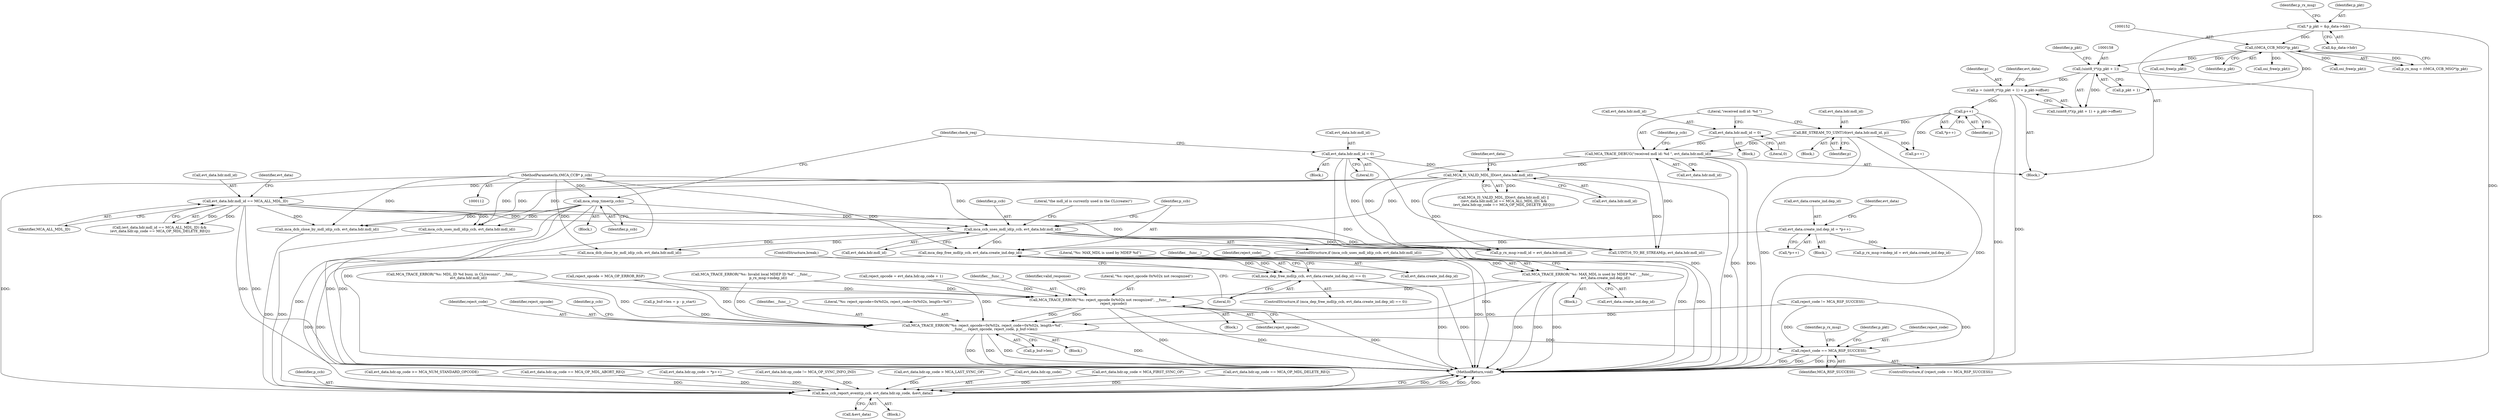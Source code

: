 digraph "0_Android_5216e6120160b28d76e9ee4dff9995e772647511@API" {
"1000525" [label="(Call,mca_dep_free_mdl(p_ccb, evt_data.create_ind.dep_id))"];
"1000504" [label="(Call,mca_ccb_uses_mdl_id(p_ccb, evt_data.hdr.mdl_id))"];
"1000345" [label="(Call,mca_stop_timer(p_ccb))"];
"1000113" [label="(MethodParameterIn,tMCA_CCB* p_ccb)"];
"1000423" [label="(Call,MCA_IS_VALID_MDL_ID(evt_data.hdr.mdl_id))"];
"1000395" [label="(Call,evt_data.hdr.mdl_id = 0)"];
"1000209" [label="(Call,MCA_TRACE_DEBUG(\"received mdl id: %d \", evt_data.hdr.mdl_id))"];
"1000190" [label="(Call,BE_STREAM_TO_UINT16(evt_data.hdr.mdl_id, p))"];
"1000172" [label="(Call,p++)"];
"1000154" [label="(Call,p = (uint8_t*)(p_pkt + 1) + p_pkt->offset)"];
"1000157" [label="(Call,(uint8_t*)(p_pkt + 1))"];
"1000151" [label="(Call,(tMCA_CCB_MSG*)p_pkt)"];
"1000117" [label="(Call,* p_pkt = &p_data->hdr)"];
"1000202" [label="(Call,evt_data.hdr.mdl_id = 0)"];
"1000430" [label="(Call,evt_data.hdr.mdl_id == MCA_ALL_MDL_ID)"];
"1000456" [label="(Call,evt_data.create_ind.dep_id = *p++)"];
"1000524" [label="(Call,mca_dep_free_mdl(p_ccb, evt_data.create_ind.dep_id) == 0)"];
"1000534" [label="(Call,MCA_TRACE_ERROR(\"%s: MAX_MDL is used by MDEP %d\", __func__,\n                                evt_data.create_ind.dep_id))"];
"1000675" [label="(Call,MCA_TRACE_ERROR(\"%s: reject_opcode 0x%02x not recognized\", __func__,\n                        reject_opcode))"];
"1000693" [label="(Call,MCA_TRACE_ERROR(\"%s: reject_opcode=0x%02x, reject_code=0x%02x, length=%d\",\n                      __func__, reject_opcode, reject_code, p_buf->len))"];
"1000711" [label="(Call,reject_code == MCA_RSP_SUCCESS)"];
"1000748" [label="(Call,mca_ccb_report_event(p_ccb, evt_data.hdr.op_code, &evt_data))"];
"1000219" [label="(Identifier,p_ccb)"];
"1000457" [label="(Call,evt_data.create_ind.dep_id)"];
"1000694" [label="(Literal,\"%s: reject_opcode=0x%02x, reject_code=0x%02x, length=%d\")"];
"1000129" [label="(Identifier,p_rx_msg)"];
"1000211" [label="(Call,evt_data.hdr.mdl_id)"];
"1000119" [label="(Call,&p_data->hdr)"];
"1000454" [label="(Block,)"];
"1000202" [label="(Call,evt_data.hdr.mdl_id = 0)"];
"1000436" [label="(Identifier,MCA_ALL_MDL_ID)"];
"1000208" [label="(Literal,0)"];
"1000524" [label="(Call,mca_dep_free_mdl(p_ccb, evt_data.create_ind.dep_id) == 0)"];
"1000422" [label="(Call,MCA_IS_VALID_MDL_ID(evt_data.hdr.mdl_id) ||\n ((evt_data.hdr.mdl_id == MCA_ALL_MDL_ID) &&\n (evt_data.hdr.op_code == MCA_OP_MDL_DELETE_REQ)))"];
"1000392" [label="(Call,reject_opcode = MCA_OP_ERROR_RSP)"];
"1000533" [label="(Block,)"];
"1000749" [label="(Identifier,p_ccb)"];
"1000527" [label="(Call,evt_data.create_ind.dep_id)"];
"1000556" [label="(Call,MCA_TRACE_ERROR(\"%s: MDL_ID %d busy, in CL(reconn)\", __func__,\n                              evt_data.hdr.mdl_id))"];
"1000431" [label="(Call,evt_data.hdr.mdl_id)"];
"1000210" [label="(Literal,\"received mdl id: %d \")"];
"1000514" [label="(Call,mca_dcb_close_by_mdl_id(p_ccb, evt_data.hdr.mdl_id))"];
"1000678" [label="(Identifier,reject_opcode)"];
"1000155" [label="(Identifier,p)"];
"1000758" [label="(Call,osi_free(p_pkt))"];
"1000346" [label="(Identifier,p_ccb)"];
"1000588" [label="(Call,reject_code != MCA_RSP_SUCCESS)"];
"1000174" [label="(Call,reject_opcode = evt_data.hdr.op_code + 1)"];
"1000755" [label="(Call,&evt_data)"];
"1000209" [label="(Call,MCA_TRACE_DEBUG(\"received mdl id: %d \", evt_data.hdr.mdl_id))"];
"1000677" [label="(Identifier,__func__)"];
"1000697" [label="(Identifier,reject_code)"];
"1000493" [label="(Call,MCA_TRACE_ERROR(\"%s: Invalid local MDEP ID %d\", __func__,\n                              p_rx_msg->mdep_id))"];
"1000154" [label="(Call,p = (uint8_t*)(p_pkt + 1) + p_pkt->offset)"];
"1000151" [label="(Call,(tMCA_CCB_MSG*)p_pkt)"];
"1000306" [label="(Block,)"];
"1000675" [label="(Call,MCA_TRACE_ERROR(\"%s: reject_opcode 0x%02x not recognized\", __func__,\n                        reject_opcode))"];
"1000118" [label="(Identifier,p_pkt)"];
"1000534" [label="(Call,MCA_TRACE_ERROR(\"%s: MAX_MDL is used by MDEP %d\", __func__,\n                                evt_data.create_ind.dep_id))"];
"1000149" [label="(Call,p_rx_msg = (tMCA_CCB_MSG*)p_pkt)"];
"1000760" [label="(MethodReturn,void)"];
"1000713" [label="(Identifier,MCA_RSP_SUCCESS)"];
"1000696" [label="(Identifier,reject_opcode)"];
"1000748" [label="(Call,mca_ccb_report_event(p_ccb, evt_data.hdr.op_code, &evt_data))"];
"1000545" [label="(ControlStructure,break;)"];
"1000345" [label="(Call,mca_stop_timer(p_ccb))"];
"1000172" [label="(Call,p++)"];
"1000401" [label="(Literal,0)"];
"1000115" [label="(Block,)"];
"1000173" [label="(Identifier,p)"];
"1000536" [label="(Identifier,__func__)"];
"1000370" [label="(Call,evt_data.hdr.op_code >= MCA_NUM_STANDARD_OPCODE)"];
"1000703" [label="(Identifier,p_ccb)"];
"1000717" [label="(Identifier,p_rx_msg)"];
"1000513" [label="(Literal,\"the mdl_id is currently used in the CL(create)\")"];
"1000714" [label="(Block,)"];
"1000686" [label="(Call,p_buf->len = p - p_start)"];
"1000642" [label="(Block,)"];
"1000232" [label="(Call,evt_data.hdr.op_code == MCA_OP_MDL_ABORT_REQ)"];
"1000440" [label="(Identifier,evt_data)"];
"1000113" [label="(MethodParameterIn,tMCA_CCB* p_ccb)"];
"1000741" [label="(Call,osi_free(p_pkt))"];
"1000698" [label="(Call,p_buf->len)"];
"1000526" [label="(Identifier,p_ccb)"];
"1000463" [label="(Call,p++)"];
"1000165" [label="(Call,evt_data.hdr.op_code = *p++)"];
"1000468" [label="(Identifier,evt_data)"];
"1000648" [label="(Call,UINT16_TO_BE_STREAM(p, evt_data.hdr.mdl_id))"];
"1000537" [label="(Call,evt_data.create_ind.dep_id)"];
"1000591" [label="(Call,evt_data.hdr.op_code != MCA_OP_SYNC_INFO_IND)"];
"1000423" [label="(Call,MCA_IS_VALID_MDL_ID(evt_data.hdr.mdl_id))"];
"1000159" [label="(Call,p_pkt + 1)"];
"1000759" [label="(Identifier,p_pkt)"];
"1000156" [label="(Call,(uint8_t*)(p_pkt + 1) + p_pkt->offset)"];
"1000504" [label="(Call,mca_ccb_uses_mdl_id(p_ccb, evt_data.hdr.mdl_id))"];
"1000171" [label="(Call,*p++)"];
"1000189" [label="(Block,)"];
"1000710" [label="(ControlStructure,if (reject_code == MCA_RSP_SUCCESS))"];
"1000525" [label="(Call,mca_dep_free_mdl(p_ccb, evt_data.create_ind.dep_id))"];
"1000503" [label="(ControlStructure,if (mca_ccb_uses_mdl_id(p_ccb, evt_data.hdr.mdl_id)))"];
"1000117" [label="(Call,* p_pkt = &p_data->hdr)"];
"1000384" [label="(Call,evt_data.hdr.op_code > MCA_LAST_SYNC_OP)"];
"1000456" [label="(Call,evt_data.create_ind.dep_id = *p++)"];
"1000168" [label="(Identifier,evt_data)"];
"1000474" [label="(Call,p_rx_msg->mdep_id = evt_data.create_ind.dep_id)"];
"1000750" [label="(Call,evt_data.hdr.op_code)"];
"1000430" [label="(Call,evt_data.hdr.mdl_id == MCA_ALL_MDL_ID)"];
"1000191" [label="(Call,evt_data.hdr.mdl_id)"];
"1000506" [label="(Call,evt_data.hdr.mdl_id)"];
"1000190" [label="(Call,BE_STREAM_TO_UINT16(evt_data.hdr.mdl_id, p))"];
"1000535" [label="(Literal,\"%s: MAX_MDL is used by MDEP %d\")"];
"1000377" [label="(Call,evt_data.hdr.op_code < MCA_FIRST_SYNC_OP)"];
"1000396" [label="(Call,evt_data.hdr.mdl_id)"];
"1000153" [label="(Identifier,p_pkt)"];
"1000505" [label="(Identifier,p_ccb)"];
"1000711" [label="(Call,reject_code == MCA_RSP_SUCCESS)"];
"1000543" [label="(Identifier,reject_code)"];
"1000424" [label="(Call,evt_data.hdr.mdl_id)"];
"1000680" [label="(Identifier,valid_response)"];
"1000676" [label="(Literal,\"%s: reject_opcode 0x%02x not recognized\")"];
"1000685" [label="(Block,)"];
"1000724" [label="(Call,p_rx_msg->mdl_id = evt_data.hdr.mdl_id)"];
"1000693" [label="(Call,MCA_TRACE_ERROR(\"%s: reject_opcode=0x%02x, reject_code=0x%02x, length=%d\",\n                      __func__, reject_opcode, reject_code, p_buf->len))"];
"1000163" [label="(Identifier,p_pkt)"];
"1000532" [label="(Literal,0)"];
"1000349" [label="(Call,osi_free(p_pkt))"];
"1000695" [label="(Identifier,__func__)"];
"1000462" [label="(Call,*p++)"];
"1000203" [label="(Call,evt_data.hdr.mdl_id)"];
"1000437" [label="(Call,evt_data.hdr.op_code == MCA_OP_MDL_DELETE_REQ)"];
"1000712" [label="(Identifier,reject_code)"];
"1000395" [label="(Call,evt_data.hdr.mdl_id = 0)"];
"1000157" [label="(Call,(uint8_t*)(p_pkt + 1))"];
"1000548" [label="(Call,mca_ccb_uses_mdl_id(p_ccb, evt_data.hdr.mdl_id))"];
"1000411" [label="(Identifier,check_req)"];
"1000574" [label="(Call,mca_dcb_close_by_mdl_id(p_ccb, evt_data.hdr.mdl_id))"];
"1000433" [label="(Identifier,evt_data)"];
"1000198" [label="(Block,)"];
"1000429" [label="(Call,(evt_data.hdr.mdl_id == MCA_ALL_MDL_ID) &&\n (evt_data.hdr.op_code == MCA_OP_MDL_DELETE_REQ))"];
"1000391" [label="(Block,)"];
"1000523" [label="(ControlStructure,if (mca_dep_free_mdl(p_ccb, evt_data.create_ind.dep_id) == 0))"];
"1000196" [label="(Identifier,p)"];
"1000525" -> "1000524"  [label="AST: "];
"1000525" -> "1000527"  [label="CFG: "];
"1000526" -> "1000525"  [label="AST: "];
"1000527" -> "1000525"  [label="AST: "];
"1000532" -> "1000525"  [label="CFG: "];
"1000525" -> "1000760"  [label="DDG: "];
"1000525" -> "1000760"  [label="DDG: "];
"1000525" -> "1000524"  [label="DDG: "];
"1000525" -> "1000524"  [label="DDG: "];
"1000504" -> "1000525"  [label="DDG: "];
"1000113" -> "1000525"  [label="DDG: "];
"1000456" -> "1000525"  [label="DDG: "];
"1000525" -> "1000534"  [label="DDG: "];
"1000525" -> "1000748"  [label="DDG: "];
"1000504" -> "1000503"  [label="AST: "];
"1000504" -> "1000506"  [label="CFG: "];
"1000505" -> "1000504"  [label="AST: "];
"1000506" -> "1000504"  [label="AST: "];
"1000513" -> "1000504"  [label="CFG: "];
"1000526" -> "1000504"  [label="CFG: "];
"1000504" -> "1000760"  [label="DDG: "];
"1000504" -> "1000760"  [label="DDG: "];
"1000345" -> "1000504"  [label="DDG: "];
"1000113" -> "1000504"  [label="DDG: "];
"1000423" -> "1000504"  [label="DDG: "];
"1000430" -> "1000504"  [label="DDG: "];
"1000504" -> "1000514"  [label="DDG: "];
"1000504" -> "1000514"  [label="DDG: "];
"1000504" -> "1000648"  [label="DDG: "];
"1000504" -> "1000724"  [label="DDG: "];
"1000345" -> "1000306"  [label="AST: "];
"1000345" -> "1000346"  [label="CFG: "];
"1000346" -> "1000345"  [label="AST: "];
"1000411" -> "1000345"  [label="CFG: "];
"1000345" -> "1000760"  [label="DDG: "];
"1000345" -> "1000760"  [label="DDG: "];
"1000113" -> "1000345"  [label="DDG: "];
"1000345" -> "1000548"  [label="DDG: "];
"1000345" -> "1000574"  [label="DDG: "];
"1000345" -> "1000748"  [label="DDG: "];
"1000113" -> "1000112"  [label="AST: "];
"1000113" -> "1000760"  [label="DDG: "];
"1000113" -> "1000514"  [label="DDG: "];
"1000113" -> "1000548"  [label="DDG: "];
"1000113" -> "1000574"  [label="DDG: "];
"1000113" -> "1000748"  [label="DDG: "];
"1000423" -> "1000422"  [label="AST: "];
"1000423" -> "1000424"  [label="CFG: "];
"1000424" -> "1000423"  [label="AST: "];
"1000433" -> "1000423"  [label="CFG: "];
"1000422" -> "1000423"  [label="CFG: "];
"1000423" -> "1000760"  [label="DDG: "];
"1000423" -> "1000422"  [label="DDG: "];
"1000395" -> "1000423"  [label="DDG: "];
"1000209" -> "1000423"  [label="DDG: "];
"1000423" -> "1000430"  [label="DDG: "];
"1000423" -> "1000548"  [label="DDG: "];
"1000423" -> "1000574"  [label="DDG: "];
"1000423" -> "1000648"  [label="DDG: "];
"1000423" -> "1000724"  [label="DDG: "];
"1000395" -> "1000391"  [label="AST: "];
"1000395" -> "1000401"  [label="CFG: "];
"1000396" -> "1000395"  [label="AST: "];
"1000401" -> "1000395"  [label="AST: "];
"1000411" -> "1000395"  [label="CFG: "];
"1000395" -> "1000760"  [label="DDG: "];
"1000395" -> "1000648"  [label="DDG: "];
"1000395" -> "1000724"  [label="DDG: "];
"1000209" -> "1000115"  [label="AST: "];
"1000209" -> "1000211"  [label="CFG: "];
"1000210" -> "1000209"  [label="AST: "];
"1000211" -> "1000209"  [label="AST: "];
"1000219" -> "1000209"  [label="CFG: "];
"1000209" -> "1000760"  [label="DDG: "];
"1000209" -> "1000760"  [label="DDG: "];
"1000190" -> "1000209"  [label="DDG: "];
"1000202" -> "1000209"  [label="DDG: "];
"1000209" -> "1000648"  [label="DDG: "];
"1000209" -> "1000724"  [label="DDG: "];
"1000190" -> "1000189"  [label="AST: "];
"1000190" -> "1000196"  [label="CFG: "];
"1000191" -> "1000190"  [label="AST: "];
"1000196" -> "1000190"  [label="AST: "];
"1000210" -> "1000190"  [label="CFG: "];
"1000190" -> "1000760"  [label="DDG: "];
"1000190" -> "1000760"  [label="DDG: "];
"1000172" -> "1000190"  [label="DDG: "];
"1000190" -> "1000463"  [label="DDG: "];
"1000172" -> "1000171"  [label="AST: "];
"1000172" -> "1000173"  [label="CFG: "];
"1000173" -> "1000172"  [label="AST: "];
"1000171" -> "1000172"  [label="CFG: "];
"1000172" -> "1000760"  [label="DDG: "];
"1000154" -> "1000172"  [label="DDG: "];
"1000172" -> "1000463"  [label="DDG: "];
"1000154" -> "1000115"  [label="AST: "];
"1000154" -> "1000156"  [label="CFG: "];
"1000155" -> "1000154"  [label="AST: "];
"1000156" -> "1000154"  [label="AST: "];
"1000168" -> "1000154"  [label="CFG: "];
"1000154" -> "1000760"  [label="DDG: "];
"1000157" -> "1000154"  [label="DDG: "];
"1000157" -> "1000156"  [label="AST: "];
"1000157" -> "1000159"  [label="CFG: "];
"1000158" -> "1000157"  [label="AST: "];
"1000159" -> "1000157"  [label="AST: "];
"1000163" -> "1000157"  [label="CFG: "];
"1000157" -> "1000760"  [label="DDG: "];
"1000157" -> "1000156"  [label="DDG: "];
"1000151" -> "1000157"  [label="DDG: "];
"1000151" -> "1000149"  [label="AST: "];
"1000151" -> "1000153"  [label="CFG: "];
"1000152" -> "1000151"  [label="AST: "];
"1000153" -> "1000151"  [label="AST: "];
"1000149" -> "1000151"  [label="CFG: "];
"1000151" -> "1000149"  [label="DDG: "];
"1000117" -> "1000151"  [label="DDG: "];
"1000151" -> "1000159"  [label="DDG: "];
"1000151" -> "1000349"  [label="DDG: "];
"1000151" -> "1000741"  [label="DDG: "];
"1000151" -> "1000758"  [label="DDG: "];
"1000117" -> "1000115"  [label="AST: "];
"1000117" -> "1000119"  [label="CFG: "];
"1000118" -> "1000117"  [label="AST: "];
"1000119" -> "1000117"  [label="AST: "];
"1000129" -> "1000117"  [label="CFG: "];
"1000117" -> "1000760"  [label="DDG: "];
"1000202" -> "1000198"  [label="AST: "];
"1000202" -> "1000208"  [label="CFG: "];
"1000203" -> "1000202"  [label="AST: "];
"1000208" -> "1000202"  [label="AST: "];
"1000210" -> "1000202"  [label="CFG: "];
"1000430" -> "1000429"  [label="AST: "];
"1000430" -> "1000436"  [label="CFG: "];
"1000431" -> "1000430"  [label="AST: "];
"1000436" -> "1000430"  [label="AST: "];
"1000440" -> "1000430"  [label="CFG: "];
"1000429" -> "1000430"  [label="CFG: "];
"1000430" -> "1000760"  [label="DDG: "];
"1000430" -> "1000760"  [label="DDG: "];
"1000430" -> "1000429"  [label="DDG: "];
"1000430" -> "1000429"  [label="DDG: "];
"1000430" -> "1000548"  [label="DDG: "];
"1000430" -> "1000574"  [label="DDG: "];
"1000430" -> "1000648"  [label="DDG: "];
"1000430" -> "1000724"  [label="DDG: "];
"1000456" -> "1000454"  [label="AST: "];
"1000456" -> "1000462"  [label="CFG: "];
"1000457" -> "1000456"  [label="AST: "];
"1000462" -> "1000456"  [label="AST: "];
"1000468" -> "1000456"  [label="CFG: "];
"1000456" -> "1000474"  [label="DDG: "];
"1000524" -> "1000523"  [label="AST: "];
"1000524" -> "1000532"  [label="CFG: "];
"1000532" -> "1000524"  [label="AST: "];
"1000535" -> "1000524"  [label="CFG: "];
"1000545" -> "1000524"  [label="CFG: "];
"1000524" -> "1000760"  [label="DDG: "];
"1000524" -> "1000760"  [label="DDG: "];
"1000534" -> "1000533"  [label="AST: "];
"1000534" -> "1000537"  [label="CFG: "];
"1000535" -> "1000534"  [label="AST: "];
"1000536" -> "1000534"  [label="AST: "];
"1000537" -> "1000534"  [label="AST: "];
"1000543" -> "1000534"  [label="CFG: "];
"1000534" -> "1000760"  [label="DDG: "];
"1000534" -> "1000760"  [label="DDG: "];
"1000534" -> "1000760"  [label="DDG: "];
"1000534" -> "1000675"  [label="DDG: "];
"1000534" -> "1000693"  [label="DDG: "];
"1000675" -> "1000642"  [label="AST: "];
"1000675" -> "1000678"  [label="CFG: "];
"1000676" -> "1000675"  [label="AST: "];
"1000677" -> "1000675"  [label="AST: "];
"1000678" -> "1000675"  [label="AST: "];
"1000680" -> "1000675"  [label="CFG: "];
"1000675" -> "1000760"  [label="DDG: "];
"1000675" -> "1000760"  [label="DDG: "];
"1000675" -> "1000760"  [label="DDG: "];
"1000493" -> "1000675"  [label="DDG: "];
"1000556" -> "1000675"  [label="DDG: "];
"1000392" -> "1000675"  [label="DDG: "];
"1000174" -> "1000675"  [label="DDG: "];
"1000675" -> "1000693"  [label="DDG: "];
"1000675" -> "1000693"  [label="DDG: "];
"1000693" -> "1000685"  [label="AST: "];
"1000693" -> "1000698"  [label="CFG: "];
"1000694" -> "1000693"  [label="AST: "];
"1000695" -> "1000693"  [label="AST: "];
"1000696" -> "1000693"  [label="AST: "];
"1000697" -> "1000693"  [label="AST: "];
"1000698" -> "1000693"  [label="AST: "];
"1000703" -> "1000693"  [label="CFG: "];
"1000693" -> "1000760"  [label="DDG: "];
"1000693" -> "1000760"  [label="DDG: "];
"1000693" -> "1000760"  [label="DDG: "];
"1000693" -> "1000760"  [label="DDG: "];
"1000493" -> "1000693"  [label="DDG: "];
"1000556" -> "1000693"  [label="DDG: "];
"1000392" -> "1000693"  [label="DDG: "];
"1000174" -> "1000693"  [label="DDG: "];
"1000588" -> "1000693"  [label="DDG: "];
"1000686" -> "1000693"  [label="DDG: "];
"1000693" -> "1000711"  [label="DDG: "];
"1000711" -> "1000710"  [label="AST: "];
"1000711" -> "1000713"  [label="CFG: "];
"1000712" -> "1000711"  [label="AST: "];
"1000713" -> "1000711"  [label="AST: "];
"1000717" -> "1000711"  [label="CFG: "];
"1000759" -> "1000711"  [label="CFG: "];
"1000711" -> "1000760"  [label="DDG: "];
"1000711" -> "1000760"  [label="DDG: "];
"1000711" -> "1000760"  [label="DDG: "];
"1000588" -> "1000711"  [label="DDG: "];
"1000588" -> "1000711"  [label="DDG: "];
"1000748" -> "1000714"  [label="AST: "];
"1000748" -> "1000755"  [label="CFG: "];
"1000749" -> "1000748"  [label="AST: "];
"1000750" -> "1000748"  [label="AST: "];
"1000755" -> "1000748"  [label="AST: "];
"1000760" -> "1000748"  [label="CFG: "];
"1000748" -> "1000760"  [label="DDG: "];
"1000748" -> "1000760"  [label="DDG: "];
"1000748" -> "1000760"  [label="DDG: "];
"1000748" -> "1000760"  [label="DDG: "];
"1000574" -> "1000748"  [label="DDG: "];
"1000514" -> "1000748"  [label="DDG: "];
"1000548" -> "1000748"  [label="DDG: "];
"1000232" -> "1000748"  [label="DDG: "];
"1000437" -> "1000748"  [label="DDG: "];
"1000591" -> "1000748"  [label="DDG: "];
"1000377" -> "1000748"  [label="DDG: "];
"1000384" -> "1000748"  [label="DDG: "];
"1000370" -> "1000748"  [label="DDG: "];
"1000165" -> "1000748"  [label="DDG: "];
}
